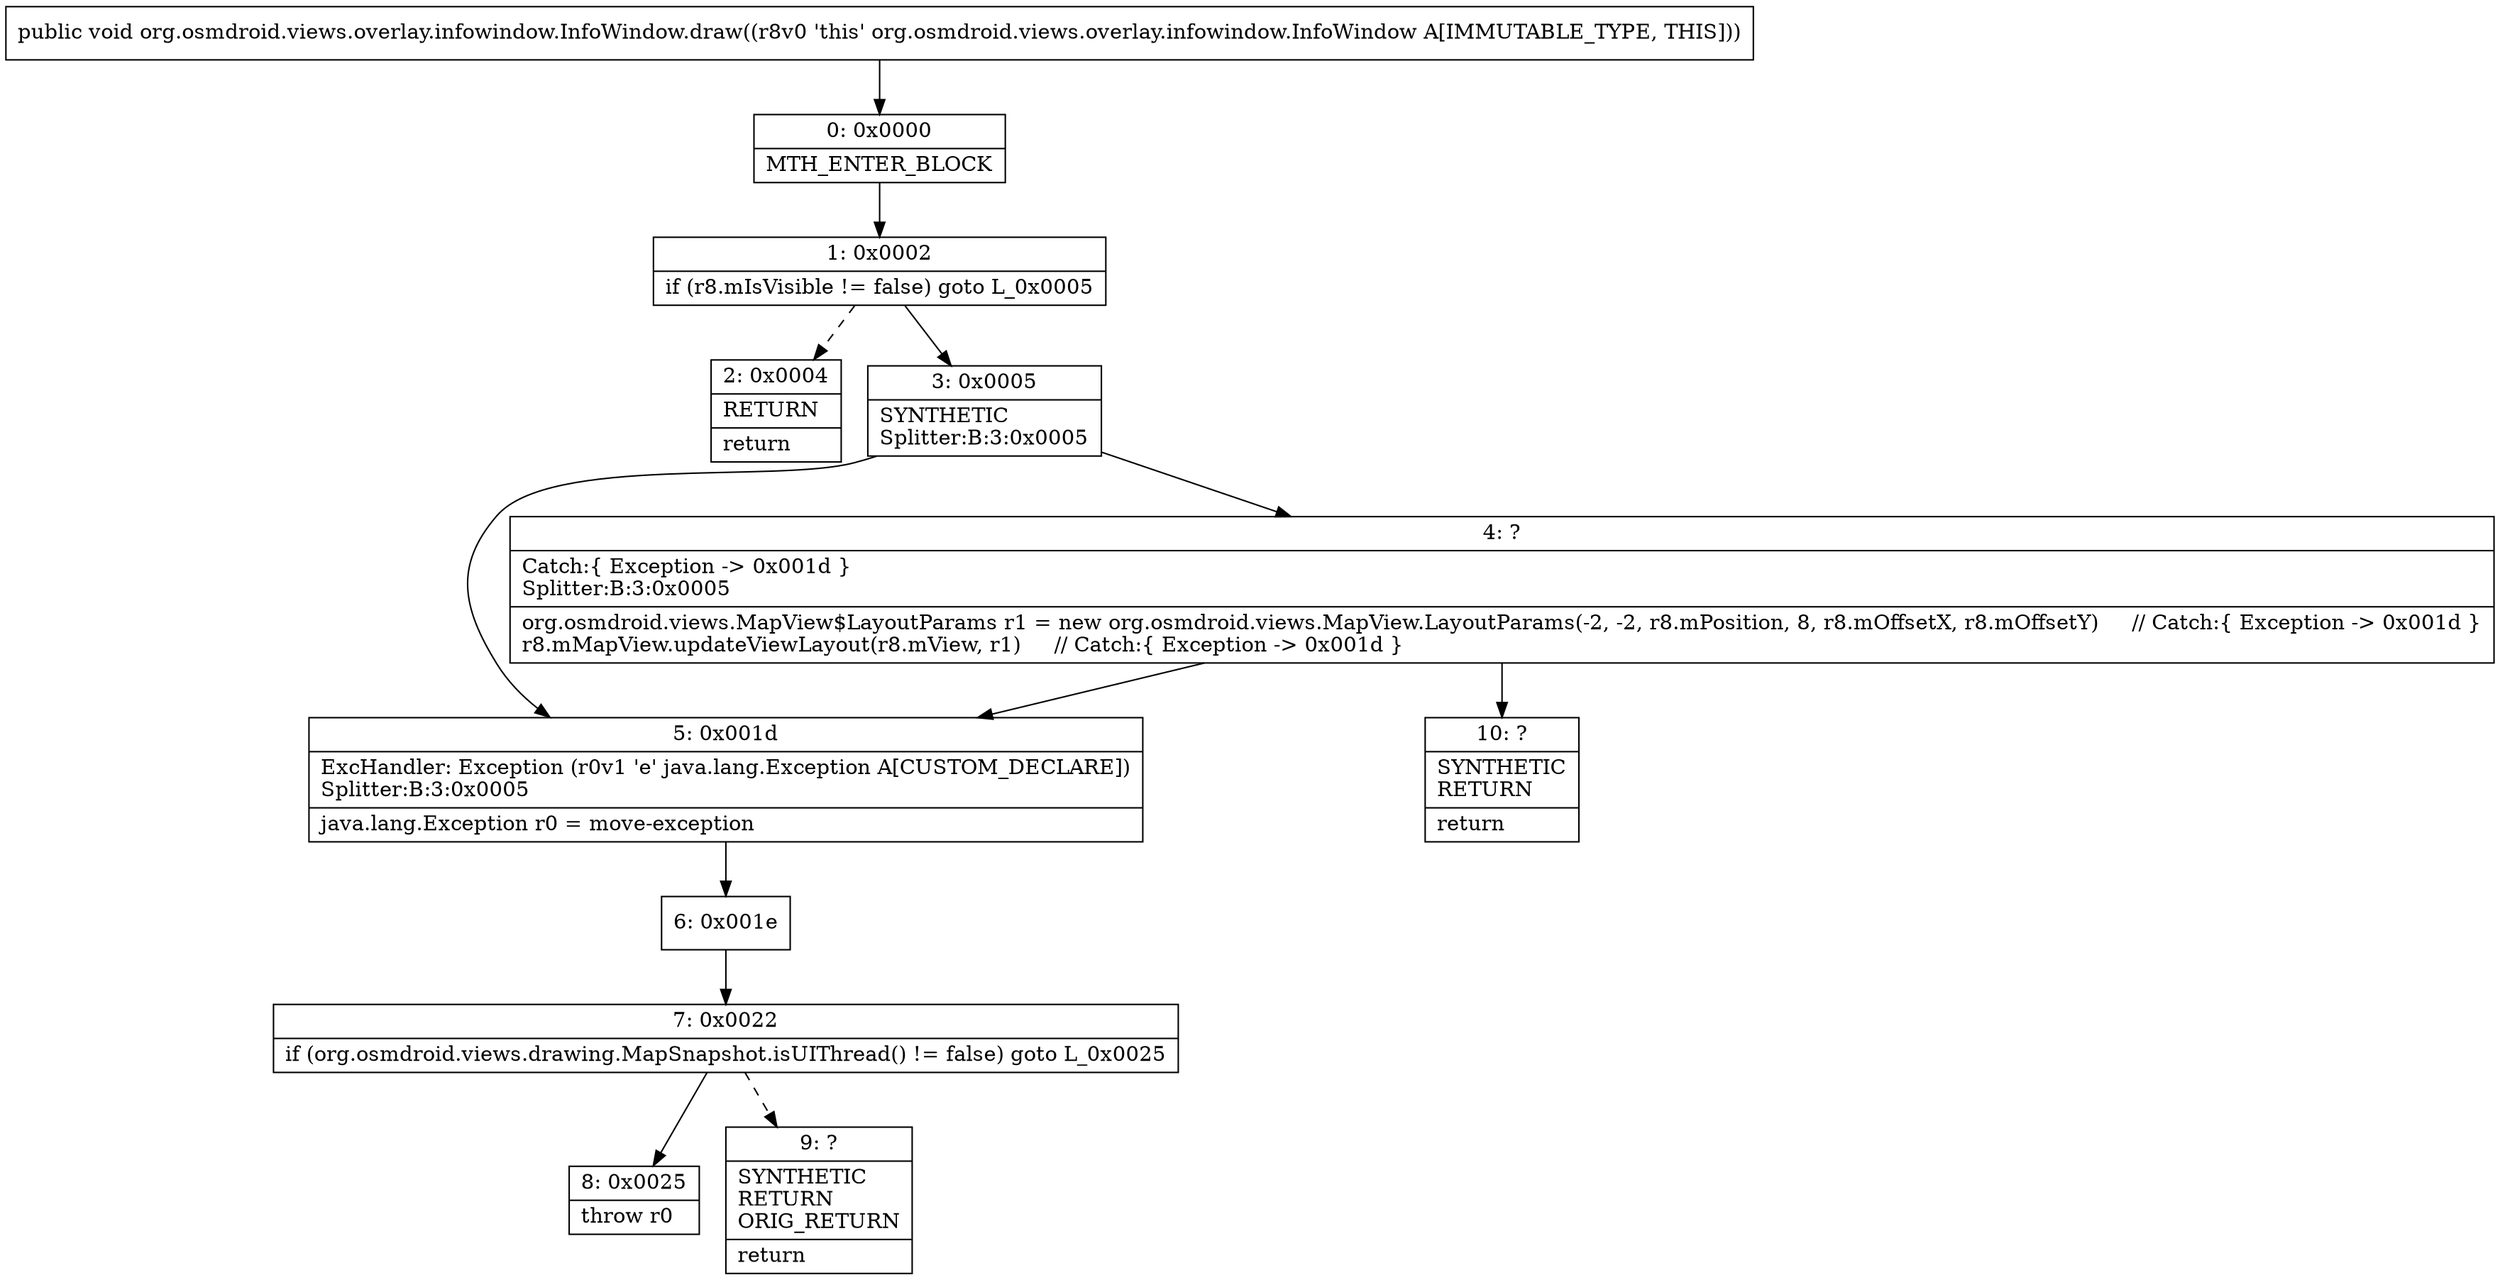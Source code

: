digraph "CFG fororg.osmdroid.views.overlay.infowindow.InfoWindow.draw()V" {
Node_0 [shape=record,label="{0\:\ 0x0000|MTH_ENTER_BLOCK\l}"];
Node_1 [shape=record,label="{1\:\ 0x0002|if (r8.mIsVisible != false) goto L_0x0005\l}"];
Node_2 [shape=record,label="{2\:\ 0x0004|RETURN\l|return\l}"];
Node_3 [shape=record,label="{3\:\ 0x0005|SYNTHETIC\lSplitter:B:3:0x0005\l}"];
Node_4 [shape=record,label="{4\:\ ?|Catch:\{ Exception \-\> 0x001d \}\lSplitter:B:3:0x0005\l|org.osmdroid.views.MapView$LayoutParams r1 = new org.osmdroid.views.MapView.LayoutParams(\-2, \-2, r8.mPosition, 8, r8.mOffsetX, r8.mOffsetY)     \/\/ Catch:\{ Exception \-\> 0x001d \}\lr8.mMapView.updateViewLayout(r8.mView, r1)     \/\/ Catch:\{ Exception \-\> 0x001d \}\l}"];
Node_5 [shape=record,label="{5\:\ 0x001d|ExcHandler: Exception (r0v1 'e' java.lang.Exception A[CUSTOM_DECLARE])\lSplitter:B:3:0x0005\l|java.lang.Exception r0 = move\-exception\l}"];
Node_6 [shape=record,label="{6\:\ 0x001e}"];
Node_7 [shape=record,label="{7\:\ 0x0022|if (org.osmdroid.views.drawing.MapSnapshot.isUIThread() != false) goto L_0x0025\l}"];
Node_8 [shape=record,label="{8\:\ 0x0025|throw r0\l}"];
Node_9 [shape=record,label="{9\:\ ?|SYNTHETIC\lRETURN\lORIG_RETURN\l|return\l}"];
Node_10 [shape=record,label="{10\:\ ?|SYNTHETIC\lRETURN\l|return\l}"];
MethodNode[shape=record,label="{public void org.osmdroid.views.overlay.infowindow.InfoWindow.draw((r8v0 'this' org.osmdroid.views.overlay.infowindow.InfoWindow A[IMMUTABLE_TYPE, THIS])) }"];
MethodNode -> Node_0;
Node_0 -> Node_1;
Node_1 -> Node_2[style=dashed];
Node_1 -> Node_3;
Node_3 -> Node_4;
Node_3 -> Node_5;
Node_4 -> Node_5;
Node_4 -> Node_10;
Node_5 -> Node_6;
Node_6 -> Node_7;
Node_7 -> Node_8;
Node_7 -> Node_9[style=dashed];
}

